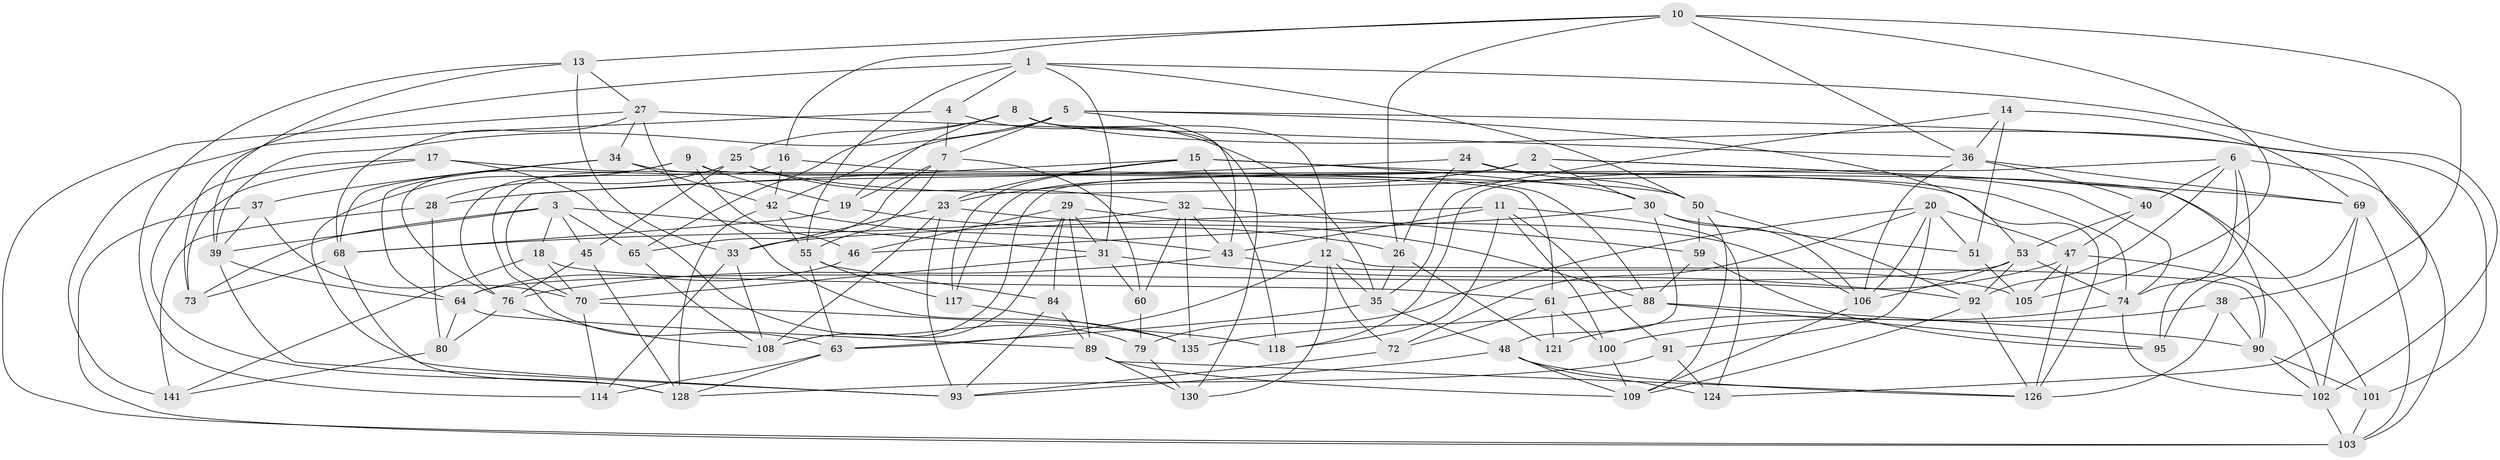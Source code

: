 // Generated by graph-tools (version 1.1) at 2025/24/03/03/25 07:24:31]
// undirected, 89 vertices, 230 edges
graph export_dot {
graph [start="1"]
  node [color=gray90,style=filled];
  1 [super="+111"];
  2 [super="+104"];
  3 [super="+134"];
  4;
  5 [super="+56"];
  6 [super="+122"];
  7 [super="+21"];
  8 [super="+67"];
  9 [super="+139"];
  10 [super="+133"];
  11 [super="+57"];
  12 [super="+83"];
  13 [super="+119"];
  14;
  15 [super="+22"];
  16;
  17;
  18;
  19 [super="+142"];
  20 [super="+58"];
  23 [super="+120"];
  24;
  25 [super="+52"];
  26 [super="+41"];
  27 [super="+125"];
  28;
  29 [super="+99"];
  30 [super="+82"];
  31 [super="+44"];
  32 [super="+66"];
  33 [super="+138"];
  34 [super="+49"];
  35 [super="+87"];
  36 [super="+127"];
  37;
  38;
  39 [super="+85"];
  40;
  42 [super="+113"];
  43 [super="+97"];
  45;
  46;
  47 [super="+94"];
  48 [super="+78"];
  50 [super="+54"];
  51;
  53 [super="+71"];
  55 [super="+62"];
  59;
  60;
  61 [super="+77"];
  63 [super="+75"];
  64 [super="+81"];
  65;
  68 [super="+86"];
  69 [super="+143"];
  70 [super="+112"];
  72;
  73;
  74 [super="+107"];
  76 [super="+96"];
  79;
  80;
  84;
  88 [super="+116"];
  89 [super="+98"];
  90 [super="+123"];
  91;
  92 [super="+140"];
  93 [super="+110"];
  95;
  100;
  101;
  102 [super="+137"];
  103 [super="+136"];
  105;
  106 [super="+115"];
  108 [super="+131"];
  109 [super="+144"];
  114;
  117;
  118;
  121;
  124;
  126 [super="+132"];
  128 [super="+129"];
  130;
  135;
  141;
  1 -- 73;
  1 -- 4;
  1 -- 55;
  1 -- 31;
  1 -- 50;
  1 -- 102;
  2 -- 69;
  2 -- 108;
  2 -- 117;
  2 -- 90;
  2 -- 30;
  2 -- 23;
  3 -- 65;
  3 -- 45;
  3 -- 73;
  3 -- 18;
  3 -- 31;
  3 -- 39;
  4 -- 35;
  4 -- 141;
  4 -- 7;
  5 -- 43;
  5 -- 124;
  5 -- 53;
  5 -- 42;
  5 -- 7;
  5 -- 39;
  6 -- 118;
  6 -- 95;
  6 -- 40;
  6 -- 74;
  6 -- 92;
  6 -- 103;
  7 -- 65;
  7 -- 55;
  7 -- 19;
  7 -- 60;
  8 -- 130;
  8 -- 65;
  8 -- 19;
  8 -- 101;
  8 -- 25;
  8 -- 12;
  9 -- 19 [weight=2];
  9 -- 93;
  9 -- 46;
  9 -- 76;
  9 -- 61;
  10 -- 26;
  10 -- 38;
  10 -- 16;
  10 -- 105;
  10 -- 36;
  10 -- 13;
  11 -- 91;
  11 -- 118;
  11 -- 124;
  11 -- 33;
  11 -- 100;
  11 -- 43;
  12 -- 130;
  12 -- 90;
  12 -- 63;
  12 -- 72;
  12 -- 35;
  13 -- 33 [weight=2];
  13 -- 114;
  13 -- 27;
  13 -- 39;
  14 -- 35;
  14 -- 69;
  14 -- 51;
  14 -- 36;
  15 -- 118;
  15 -- 74;
  15 -- 117;
  15 -- 23;
  15 -- 30;
  15 -- 70;
  16 -- 42;
  16 -- 88;
  16 -- 63;
  17 -- 73;
  17 -- 50;
  17 -- 79;
  17 -- 128;
  18 -- 61;
  18 -- 141;
  18 -- 70;
  19 -- 26;
  19 -- 68;
  20 -- 51;
  20 -- 106;
  20 -- 72;
  20 -- 91;
  20 -- 79;
  20 -- 47;
  23 -- 93;
  23 -- 88;
  23 -- 33;
  23 -- 108;
  24 -- 101;
  24 -- 26;
  24 -- 28;
  24 -- 50;
  25 -- 28;
  25 -- 45;
  25 -- 74;
  25 -- 32;
  25 -- 76;
  26 -- 121 [weight=2];
  26 -- 35;
  27 -- 103;
  27 -- 68;
  27 -- 34;
  27 -- 36;
  27 -- 135;
  28 -- 141;
  28 -- 80;
  29 -- 106;
  29 -- 46;
  29 -- 31;
  29 -- 108;
  29 -- 89;
  29 -- 84;
  30 -- 48;
  30 -- 46;
  30 -- 106;
  30 -- 51;
  31 -- 92;
  31 -- 60;
  31 -- 70;
  32 -- 60;
  32 -- 43;
  32 -- 59;
  32 -- 135;
  32 -- 68;
  33 -- 114;
  33 -- 108;
  34 -- 126;
  34 -- 42;
  34 -- 68;
  34 -- 37;
  34 -- 64;
  35 -- 48;
  35 -- 63;
  36 -- 106;
  36 -- 40;
  36 -- 69;
  37 -- 70;
  37 -- 103;
  37 -- 39;
  38 -- 100;
  38 -- 90;
  38 -- 126;
  39 -- 64;
  39 -- 93;
  40 -- 53;
  40 -- 47;
  42 -- 43;
  42 -- 128;
  42 -- 55;
  43 -- 76;
  43 -- 105;
  45 -- 128;
  45 -- 76;
  46 -- 64;
  47 -- 126;
  47 -- 61;
  47 -- 105;
  47 -- 102;
  48 -- 124;
  48 -- 93;
  48 -- 109;
  48 -- 126;
  50 -- 109;
  50 -- 59;
  50 -- 92;
  51 -- 105;
  53 -- 74;
  53 -- 106;
  53 -- 64;
  53 -- 92;
  55 -- 117;
  55 -- 84;
  55 -- 63;
  59 -- 95;
  59 -- 88;
  60 -- 79;
  61 -- 121;
  61 -- 72;
  61 -- 100;
  63 -- 114;
  63 -- 128;
  64 -- 89;
  64 -- 80;
  65 -- 108;
  68 -- 73;
  68 -- 128;
  69 -- 103;
  69 -- 95;
  69 -- 102;
  70 -- 118;
  70 -- 114;
  72 -- 93;
  74 -- 102;
  74 -- 121;
  76 -- 108;
  76 -- 80;
  79 -- 130;
  80 -- 141;
  84 -- 93;
  84 -- 89;
  88 -- 95;
  88 -- 135;
  88 -- 90;
  89 -- 109;
  89 -- 130;
  89 -- 126;
  90 -- 101;
  90 -- 102;
  91 -- 124;
  91 -- 128;
  92 -- 126;
  92 -- 109;
  100 -- 109;
  101 -- 103;
  102 -- 103;
  106 -- 109;
  117 -- 135;
}
